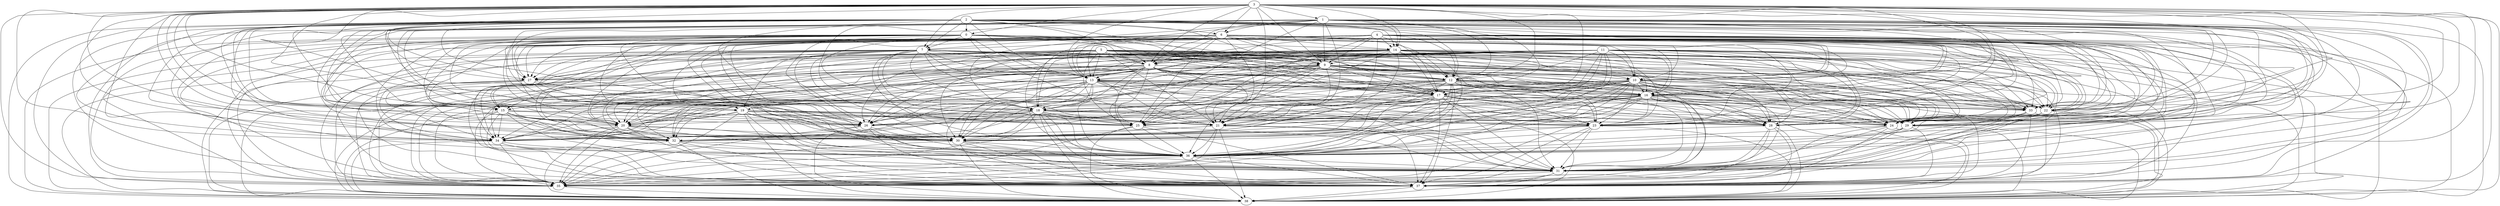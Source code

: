 digraph {
    0 -> 7;
    0 -> 8;
    0 -> 9;
    0 -> 10;
    0 -> 12;
    0 -> 13;
    0 -> 14;
    0 -> 15;
    0 -> 16;
    0 -> 17;
    0 -> 18;
    0 -> 19;
    0 -> 20;
    0 -> 21;
    0 -> 22;
    0 -> 23;
    0 -> 24;
    0 -> 25;
    0 -> 26;
    0 -> 27;
    0 -> 28;
    0 -> 29;
    0 -> 30;
    0 -> 31;
    0 -> 32;
    0 -> 33;
    0 -> 34;
    0 -> 35;
    0 -> 36;
    0 -> 37;
    0 -> 38;
    1 -> 6;
    1 -> 7;
    1 -> 8;
    1 -> 9;
    1 -> 10;
    1 -> 12;
    1 -> 13;
    1 -> 14;
    1 -> 15;
    1 -> 16;
    1 -> 17;
    1 -> 18;
    1 -> 19;
    1 -> 20;
    1 -> 21;
    1 -> 22;
    1 -> 23;
    1 -> 24;
    1 -> 25;
    1 -> 26;
    1 -> 27;
    1 -> 28;
    1 -> 29;
    1 -> 30;
    1 -> 31;
    1 -> 32;
    1 -> 33;
    1 -> 34;
    1 -> 35;
    1 -> 36;
    1 -> 37;
    1 -> 38;
    2 -> 0;
    2 -> 6;
    2 -> 7;
    2 -> 8;
    2 -> 9;
    2 -> 10;
    2 -> 12;
    2 -> 13;
    2 -> 14;
    2 -> 15;
    2 -> 16;
    2 -> 17;
    2 -> 18;
    2 -> 19;
    2 -> 20;
    2 -> 21;
    2 -> 22;
    2 -> 23;
    2 -> 24;
    2 -> 25;
    2 -> 26;
    2 -> 27;
    2 -> 28;
    2 -> 29;
    2 -> 30;
    2 -> 31;
    2 -> 32;
    2 -> 33;
    2 -> 34;
    2 -> 35;
    2 -> 36;
    2 -> 37;
    2 -> 38;
    3 -> 0;
    3 -> 1;
    3 -> 6;
    3 -> 7;
    3 -> 8;
    3 -> 9;
    3 -> 10;
    3 -> 12;
    3 -> 13;
    3 -> 14;
    3 -> 15;
    3 -> 16;
    3 -> 17;
    3 -> 18;
    3 -> 19;
    3 -> 20;
    3 -> 21;
    3 -> 22;
    3 -> 23;
    3 -> 24;
    3 -> 25;
    3 -> 26;
    3 -> 27;
    3 -> 28;
    3 -> 29;
    3 -> 30;
    3 -> 31;
    3 -> 32;
    3 -> 33;
    3 -> 34;
    3 -> 35;
    3 -> 36;
    3 -> 37;
    3 -> 38;
    4 -> 8;
    4 -> 9;
    4 -> 10;
    4 -> 12;
    4 -> 13;
    4 -> 14;
    4 -> 15;
    4 -> 16;
    4 -> 17;
    4 -> 18;
    4 -> 19;
    4 -> 20;
    4 -> 21;
    4 -> 22;
    4 -> 23;
    4 -> 24;
    4 -> 25;
    4 -> 26;
    4 -> 27;
    4 -> 28;
    4 -> 29;
    4 -> 30;
    4 -> 31;
    4 -> 32;
    4 -> 33;
    4 -> 34;
    4 -> 35;
    4 -> 36;
    4 -> 37;
    4 -> 38;
    5 -> 8;
    5 -> 9;
    5 -> 10;
    5 -> 12;
    5 -> 13;
    5 -> 15;
    5 -> 16;
    5 -> 17;
    5 -> 18;
    5 -> 20;
    5 -> 21;
    5 -> 22;
    5 -> 23;
    5 -> 24;
    5 -> 25;
    5 -> 26;
    5 -> 27;
    5 -> 28;
    5 -> 29;
    5 -> 30;
    5 -> 31;
    5 -> 32;
    5 -> 33;
    5 -> 34;
    5 -> 35;
    5 -> 36;
    5 -> 37;
    5 -> 38;
    6 -> 7;
    6 -> 8;
    6 -> 9;
    6 -> 10;
    6 -> 12;
    6 -> 13;
    6 -> 14;
    6 -> 15;
    6 -> 16;
    6 -> 17;
    6 -> 18;
    6 -> 19;
    6 -> 20;
    6 -> 21;
    6 -> 22;
    6 -> 23;
    6 -> 24;
    6 -> 25;
    6 -> 26;
    6 -> 27;
    6 -> 28;
    6 -> 29;
    6 -> 30;
    6 -> 31;
    6 -> 32;
    6 -> 33;
    6 -> 34;
    6 -> 35;
    6 -> 36;
    6 -> 37;
    6 -> 38;
    7 -> 8;
    7 -> 9;
    7 -> 10;
    7 -> 12;
    7 -> 13;
    7 -> 15;
    7 -> 16;
    7 -> 17;
    7 -> 18;
    7 -> 19;
    7 -> 20;
    7 -> 21;
    7 -> 22;
    7 -> 23;
    7 -> 24;
    7 -> 25;
    7 -> 26;
    7 -> 27;
    7 -> 28;
    7 -> 29;
    7 -> 30;
    7 -> 31;
    7 -> 32;
    7 -> 33;
    7 -> 34;
    7 -> 35;
    7 -> 36;
    7 -> 37;
    7 -> 38;
    8 -> 12;
    8 -> 13;
    8 -> 16;
    8 -> 17;
    8 -> 18;
    8 -> 20;
    8 -> 21;
    8 -> 22;
    8 -> 23;
    8 -> 24;
    8 -> 25;
    8 -> 26;
    8 -> 27;
    8 -> 28;
    8 -> 29;
    8 -> 30;
    8 -> 31;
    8 -> 32;
    8 -> 33;
    8 -> 34;
    8 -> 35;
    8 -> 36;
    8 -> 37;
    8 -> 38;
    9 -> 10;
    9 -> 12;
    9 -> 13;
    9 -> 16;
    9 -> 17;
    9 -> 18;
    9 -> 20;
    9 -> 21;
    9 -> 22;
    9 -> 23;
    9 -> 24;
    9 -> 25;
    9 -> 26;
    9 -> 27;
    9 -> 28;
    9 -> 29;
    9 -> 30;
    9 -> 31;
    9 -> 32;
    9 -> 33;
    9 -> 34;
    9 -> 35;
    9 -> 36;
    9 -> 37;
    9 -> 38;
    10 -> 16;
    10 -> 17;
    10 -> 18;
    10 -> 20;
    10 -> 21;
    10 -> 22;
    10 -> 23;
    10 -> 24;
    10 -> 25;
    10 -> 26;
    10 -> 28;
    10 -> 29;
    10 -> 30;
    10 -> 31;
    10 -> 32;
    10 -> 33;
    10 -> 34;
    10 -> 35;
    10 -> 36;
    10 -> 37;
    10 -> 38;
    11 -> 8;
    11 -> 10;
    11 -> 12;
    11 -> 13;
    11 -> 16;
    11 -> 17;
    11 -> 18;
    11 -> 20;
    11 -> 21;
    11 -> 22;
    11 -> 23;
    11 -> 24;
    11 -> 25;
    11 -> 26;
    11 -> 27;
    11 -> 28;
    11 -> 29;
    11 -> 30;
    11 -> 31;
    11 -> 32;
    11 -> 33;
    11 -> 34;
    11 -> 35;
    11 -> 36;
    11 -> 37;
    11 -> 38;
    12 -> 16;
    12 -> 18;
    12 -> 20;
    12 -> 21;
    12 -> 22;
    12 -> 23;
    12 -> 24;
    12 -> 25;
    12 -> 26;
    12 -> 28;
    12 -> 29;
    12 -> 30;
    12 -> 31;
    12 -> 32;
    12 -> 33;
    12 -> 34;
    12 -> 35;
    12 -> 36;
    12 -> 37;
    12 -> 38;
    13 -> 16;
    13 -> 17;
    13 -> 18;
    13 -> 20;
    13 -> 21;
    13 -> 22;
    13 -> 23;
    13 -> 24;
    13 -> 25;
    13 -> 26;
    13 -> 28;
    13 -> 29;
    13 -> 30;
    13 -> 31;
    13 -> 32;
    13 -> 33;
    13 -> 34;
    13 -> 35;
    13 -> 36;
    13 -> 37;
    13 -> 38;
    14 -> 8;
    14 -> 9;
    14 -> 10;
    14 -> 12;
    14 -> 13;
    14 -> 15;
    14 -> 16;
    14 -> 17;
    14 -> 18;
    14 -> 19;
    14 -> 20;
    14 -> 21;
    14 -> 22;
    14 -> 23;
    14 -> 24;
    14 -> 25;
    14 -> 26;
    14 -> 27;
    14 -> 28;
    14 -> 29;
    14 -> 30;
    14 -> 31;
    14 -> 32;
    14 -> 33;
    14 -> 34;
    14 -> 35;
    14 -> 36;
    14 -> 37;
    14 -> 38;
    15 -> 20;
    15 -> 21;
    15 -> 26;
    15 -> 28;
    15 -> 30;
    15 -> 31;
    15 -> 32;
    15 -> 34;
    15 -> 35;
    15 -> 36;
    15 -> 37;
    15 -> 38;
    16 -> 20;
    16 -> 21;
    16 -> 22;
    16 -> 23;
    16 -> 24;
    16 -> 25;
    16 -> 26;
    16 -> 28;
    16 -> 29;
    16 -> 30;
    16 -> 31;
    16 -> 32;
    16 -> 33;
    16 -> 34;
    16 -> 35;
    16 -> 36;
    16 -> 37;
    16 -> 38;
    17 -> 18;
    17 -> 20;
    17 -> 21;
    17 -> 22;
    17 -> 23;
    17 -> 24;
    17 -> 25;
    17 -> 26;
    17 -> 28;
    17 -> 29;
    17 -> 30;
    17 -> 31;
    17 -> 32;
    17 -> 33;
    17 -> 34;
    17 -> 35;
    17 -> 36;
    17 -> 37;
    17 -> 38;
    18 -> 20;
    18 -> 21;
    18 -> 23;
    18 -> 24;
    18 -> 25;
    18 -> 26;
    18 -> 28;
    18 -> 29;
    18 -> 30;
    18 -> 31;
    18 -> 32;
    18 -> 34;
    18 -> 35;
    18 -> 36;
    18 -> 37;
    18 -> 38;
    19 -> 20;
    19 -> 21;
    19 -> 23;
    19 -> 25;
    19 -> 26;
    19 -> 28;
    19 -> 30;
    19 -> 31;
    19 -> 32;
    19 -> 34;
    19 -> 35;
    19 -> 36;
    19 -> 37;
    19 -> 38;
    20 -> 30;
    20 -> 31;
    20 -> 32;
    20 -> 34;
    20 -> 35;
    20 -> 36;
    20 -> 37;
    20 -> 38;
    21 -> 30;
    21 -> 31;
    21 -> 34;
    21 -> 35;
    21 -> 36;
    21 -> 37;
    21 -> 38;
    22 -> 31;
    22 -> 35;
    22 -> 36;
    22 -> 37;
    22 -> 38;
    23 -> 30;
    23 -> 31;
    23 -> 35;
    23 -> 36;
    23 -> 37;
    23 -> 38;
    24 -> 31;
    24 -> 35;
    24 -> 36;
    24 -> 37;
    24 -> 38;
    25 -> 31;
    25 -> 35;
    25 -> 36;
    25 -> 37;
    25 -> 38;
    26 -> 31;
    26 -> 35;
    26 -> 36;
    26 -> 37;
    26 -> 38;
    27 -> 30;
    27 -> 31;
    27 -> 34;
    27 -> 35;
    27 -> 36;
    27 -> 37;
    27 -> 38;
    28 -> 31;
    28 -> 35;
    28 -> 36;
    28 -> 37;
    28 -> 38;
    29 -> 31;
    29 -> 35;
    29 -> 36;
    29 -> 37;
    29 -> 38;
    30 -> 31;
    30 -> 35;
    30 -> 36;
    30 -> 37;
    30 -> 38;
    31 -> 35;
    31 -> 37;
    31 -> 38;
    32 -> 31;
    32 -> 35;
    32 -> 36;
    32 -> 37;
    32 -> 38;
    33 -> 31;
    33 -> 35;
    33 -> 36;
    33 -> 37;
    33 -> 38;
    34 -> 31;
    34 -> 35;
    34 -> 36;
    34 -> 37;
    34 -> 38;
    35 -> 38;
    36 -> 31;
    36 -> 35;
    36 -> 37;
    36 -> 38;
    37 -> 38;
}